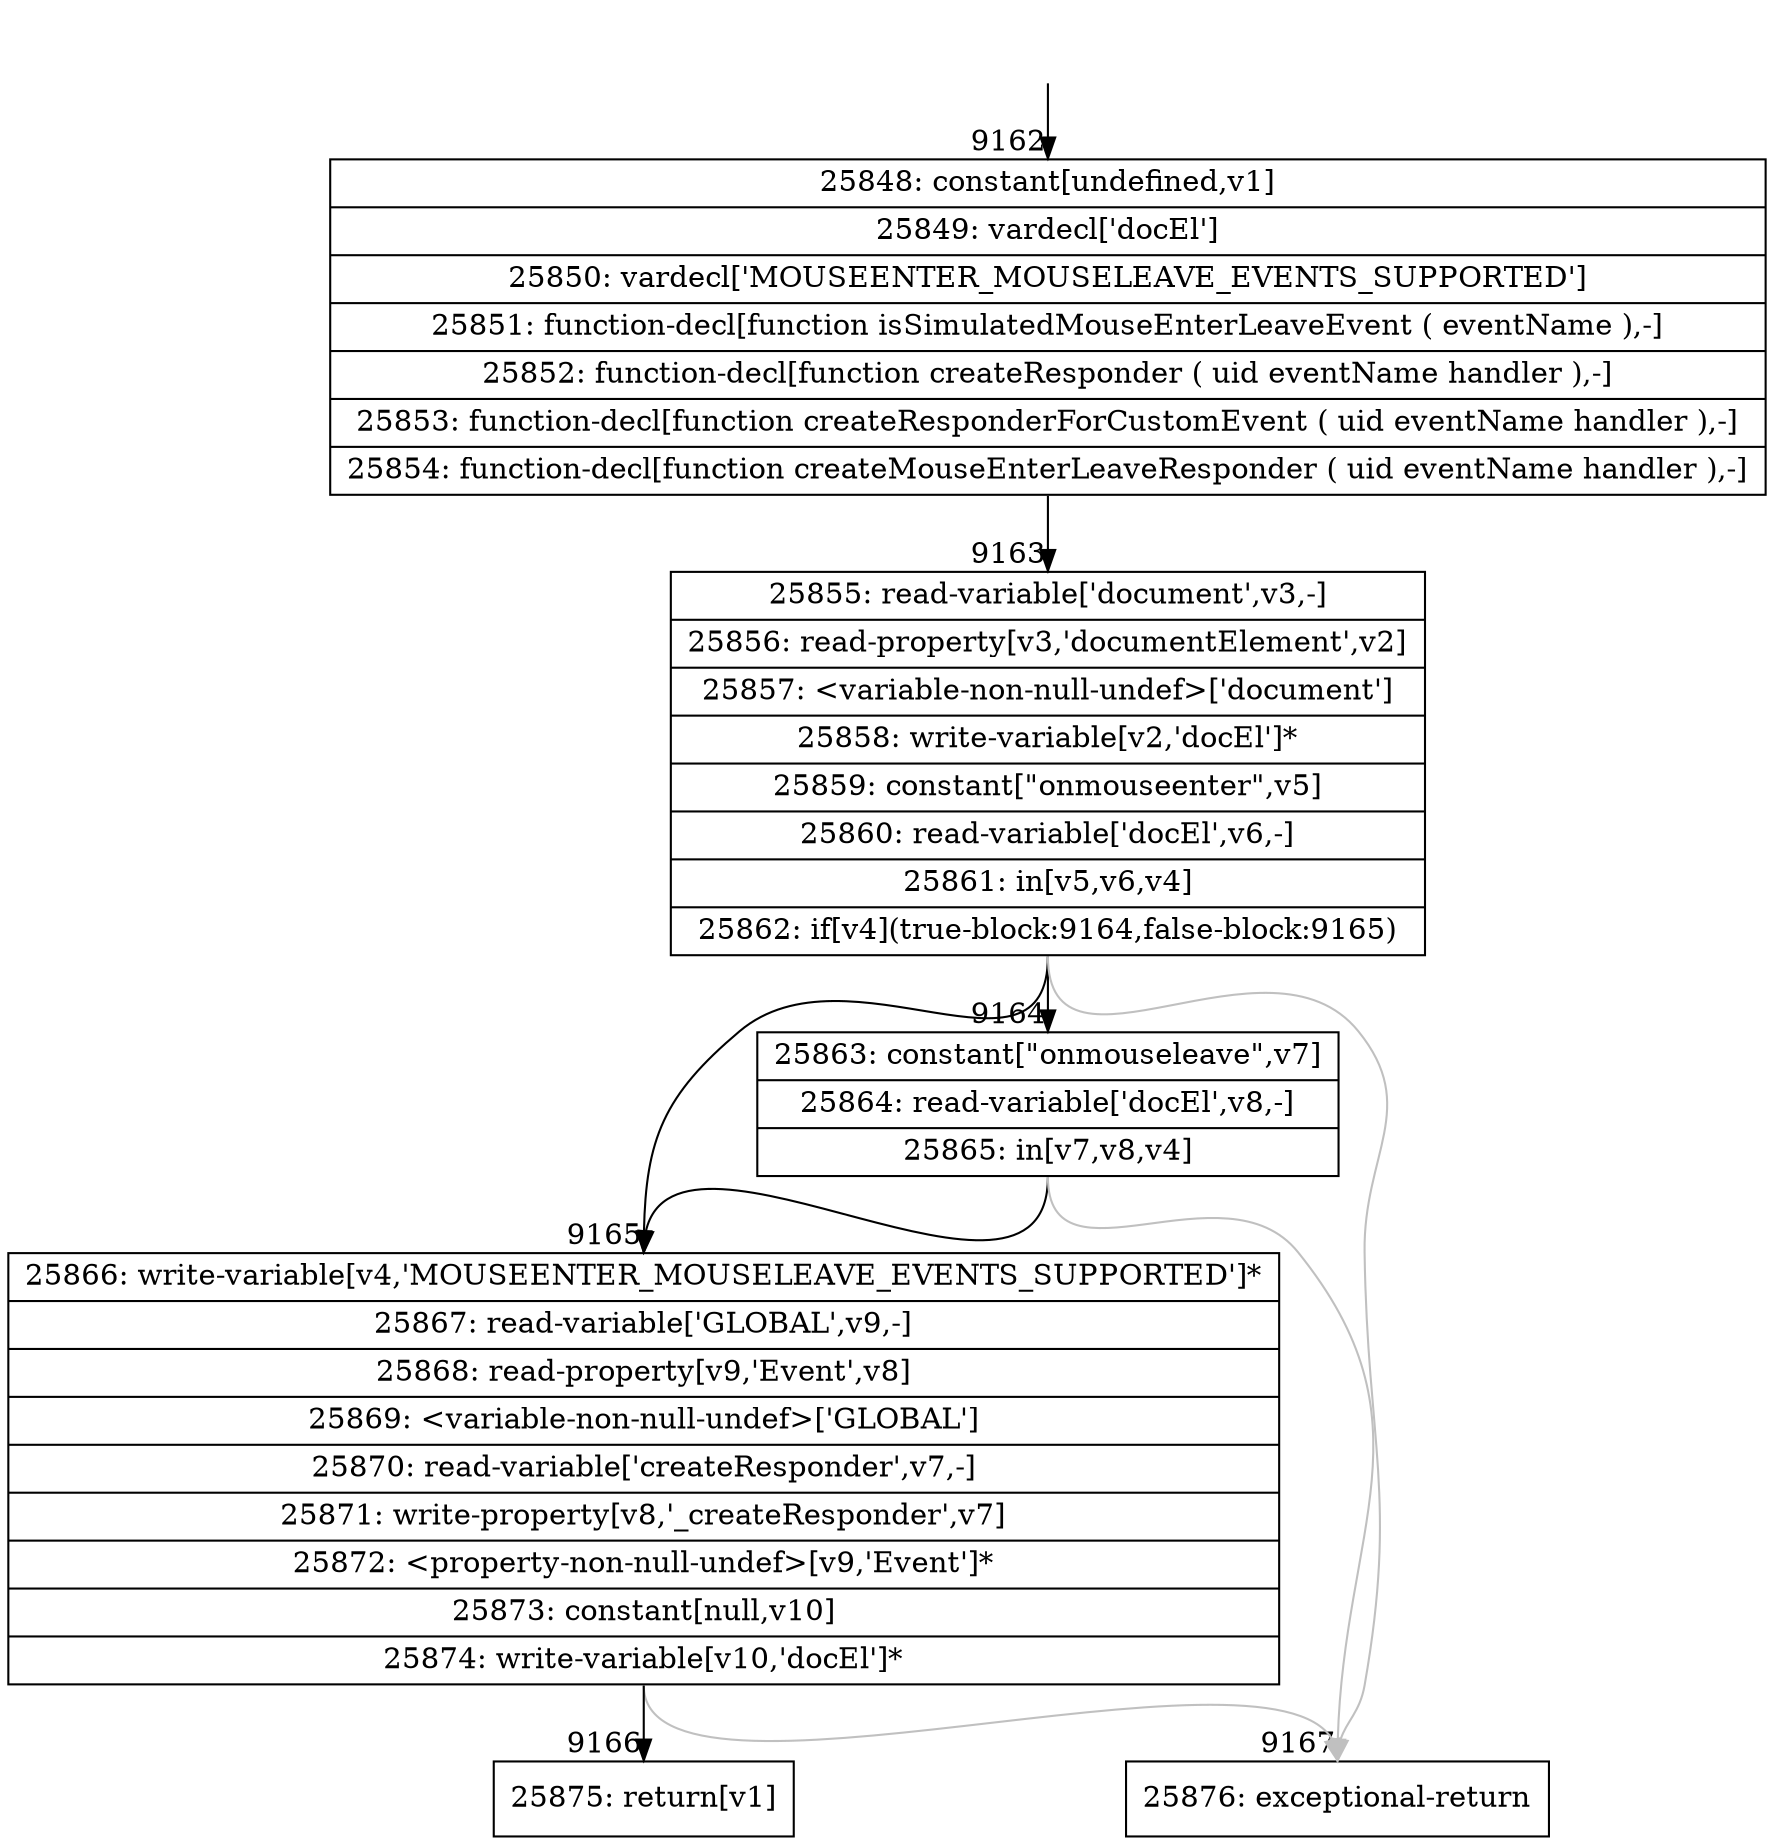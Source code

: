 digraph {
rankdir="TD"
BB_entry688[shape=none,label=""];
BB_entry688 -> BB9162 [tailport=s, headport=n, headlabel="    9162"]
BB9162 [shape=record label="{25848: constant[undefined,v1]|25849: vardecl['docEl']|25850: vardecl['MOUSEENTER_MOUSELEAVE_EVENTS_SUPPORTED']|25851: function-decl[function isSimulatedMouseEnterLeaveEvent ( eventName ),-]|25852: function-decl[function createResponder ( uid eventName handler ),-]|25853: function-decl[function createResponderForCustomEvent ( uid eventName handler ),-]|25854: function-decl[function createMouseEnterLeaveResponder ( uid eventName handler ),-]}" ] 
BB9162 -> BB9163 [tailport=s, headport=n, headlabel="      9163"]
BB9163 [shape=record label="{25855: read-variable['document',v3,-]|25856: read-property[v3,'documentElement',v2]|25857: \<variable-non-null-undef\>['document']|25858: write-variable[v2,'docEl']*|25859: constant[\"onmouseenter\",v5]|25860: read-variable['docEl',v6,-]|25861: in[v5,v6,v4]|25862: if[v4](true-block:9164,false-block:9165)}" ] 
BB9163 -> BB9165 [tailport=s, headport=n, headlabel="      9165"]
BB9163 -> BB9164 [tailport=s, headport=n, headlabel="      9164"]
BB9163 -> BB9167 [tailport=s, headport=n, color=gray, headlabel="      9167"]
BB9164 [shape=record label="{25863: constant[\"onmouseleave\",v7]|25864: read-variable['docEl',v8,-]|25865: in[v7,v8,v4]}" ] 
BB9164 -> BB9165 [tailport=s, headport=n]
BB9164 -> BB9167 [tailport=s, headport=n, color=gray]
BB9165 [shape=record label="{25866: write-variable[v4,'MOUSEENTER_MOUSELEAVE_EVENTS_SUPPORTED']*|25867: read-variable['GLOBAL',v9,-]|25868: read-property[v9,'Event',v8]|25869: \<variable-non-null-undef\>['GLOBAL']|25870: read-variable['createResponder',v7,-]|25871: write-property[v8,'_createResponder',v7]|25872: \<property-non-null-undef\>[v9,'Event']*|25873: constant[null,v10]|25874: write-variable[v10,'docEl']*}" ] 
BB9165 -> BB9166 [tailport=s, headport=n, headlabel="      9166"]
BB9165 -> BB9167 [tailport=s, headport=n, color=gray]
BB9166 [shape=record label="{25875: return[v1]}" ] 
BB9167 [shape=record label="{25876: exceptional-return}" ] 
//#$~ 7228
}

